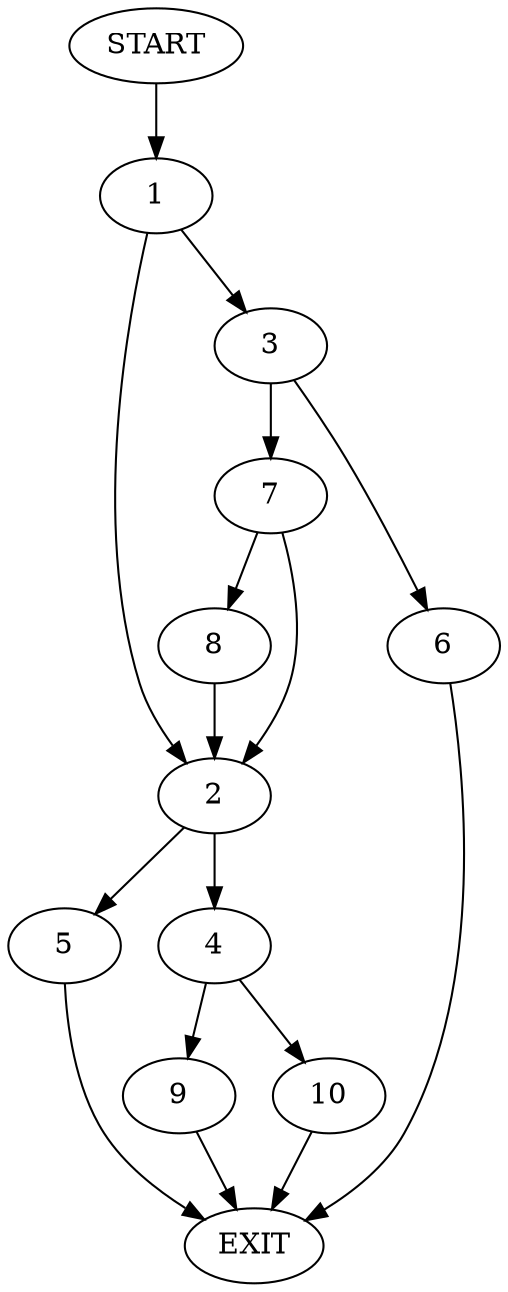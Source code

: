 digraph {
0 [label="START"]
11 [label="EXIT"]
0 -> 1
1 -> 2
1 -> 3
2 -> 4
2 -> 5
3 -> 6
3 -> 7
6 -> 11
7 -> 8
7 -> 2
8 -> 2
5 -> 11
4 -> 9
4 -> 10
9 -> 11
10 -> 11
}
